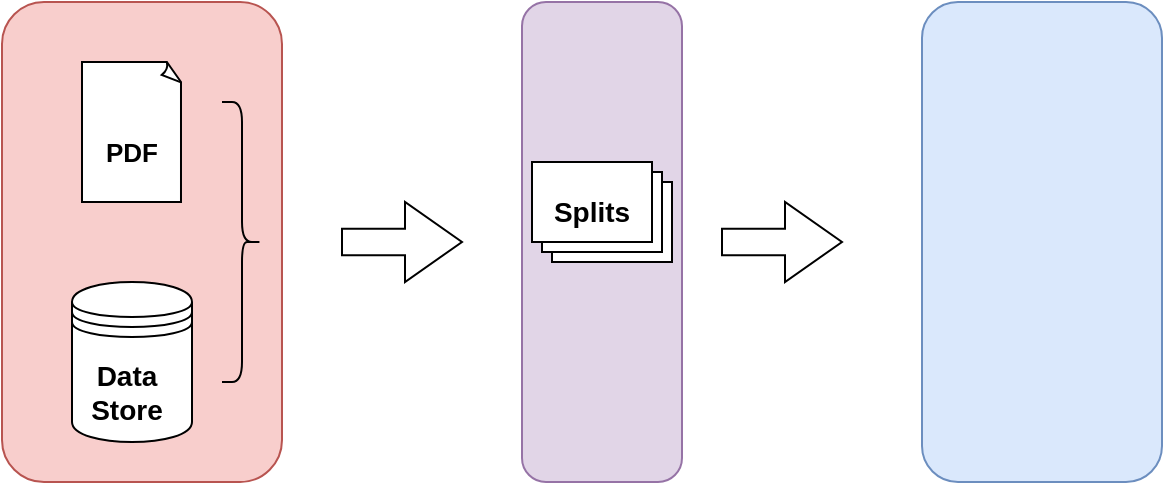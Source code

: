 <mxfile version="25.0.3">
  <diagram name="Page-1" id="vKZ-V5K5pDfOQ2ss4dRj">
    <mxGraphModel dx="794" dy="418" grid="1" gridSize="10" guides="1" tooltips="1" connect="1" arrows="1" fold="1" page="1" pageScale="1" pageWidth="850" pageHeight="1100" math="0" shadow="0">
      <root>
        <mxCell id="0" />
        <mxCell id="1" parent="0" />
        <mxCell id="f3LMZ3NK-MsZDFltU_R9-1" value="" style="rounded=1;whiteSpace=wrap;html=1;fillColor=#f8cecc;strokeColor=#b85450;" vertex="1" parent="1">
          <mxGeometry x="20" y="120" width="140" height="240" as="geometry" />
        </mxCell>
        <mxCell id="f3LMZ3NK-MsZDFltU_R9-2" value="" style="whiteSpace=wrap;html=1;shape=mxgraph.basic.document;" vertex="1" parent="1">
          <mxGeometry x="60" y="150" width="50" height="70" as="geometry" />
        </mxCell>
        <mxCell id="f3LMZ3NK-MsZDFltU_R9-3" value="" style="shape=datastore;whiteSpace=wrap;html=1;" vertex="1" parent="1">
          <mxGeometry x="55" y="260" width="60" height="80" as="geometry" />
        </mxCell>
        <mxCell id="f3LMZ3NK-MsZDFltU_R9-4" value="&lt;font style=&quot;font-size: 13px;&quot;&gt;&lt;b&gt;PDF&lt;/b&gt;&lt;/font&gt;" style="text;html=1;align=center;verticalAlign=middle;whiteSpace=wrap;rounded=0;" vertex="1" parent="1">
          <mxGeometry x="55" y="180" width="60" height="30" as="geometry" />
        </mxCell>
        <mxCell id="f3LMZ3NK-MsZDFltU_R9-5" value="&lt;font style=&quot;font-size: 14px;&quot;&gt;&lt;b&gt;Data Store&lt;/b&gt;&lt;/font&gt;" style="text;html=1;align=center;verticalAlign=middle;whiteSpace=wrap;rounded=0;" vertex="1" parent="1">
          <mxGeometry x="50" y="300" width="65" height="30" as="geometry" />
        </mxCell>
        <mxCell id="f3LMZ3NK-MsZDFltU_R9-6" value="" style="shape=curlyBracket;whiteSpace=wrap;html=1;rounded=1;flipH=1;labelPosition=right;verticalLabelPosition=middle;align=left;verticalAlign=middle;" vertex="1" parent="1">
          <mxGeometry x="130" y="170" width="20" height="140" as="geometry" />
        </mxCell>
        <mxCell id="f3LMZ3NK-MsZDFltU_R9-7" value="" style="rounded=1;whiteSpace=wrap;html=1;fillColor=#e1d5e7;strokeColor=#9673a6;" vertex="1" parent="1">
          <mxGeometry x="280" y="120" width="80" height="240" as="geometry" />
        </mxCell>
        <mxCell id="f3LMZ3NK-MsZDFltU_R9-8" value="" style="verticalLabelPosition=bottom;verticalAlign=top;html=1;shape=mxgraph.basic.layered_rect;dx=10;outlineConnect=0;whiteSpace=wrap;" vertex="1" parent="1">
          <mxGeometry x="285" y="200" width="70" height="50" as="geometry" />
        </mxCell>
        <mxCell id="f3LMZ3NK-MsZDFltU_R9-9" value="&lt;font style=&quot;font-size: 14px;&quot;&gt;&lt;b&gt;Splits&lt;/b&gt;&lt;/font&gt;" style="text;html=1;align=center;verticalAlign=middle;whiteSpace=wrap;rounded=0;" vertex="1" parent="1">
          <mxGeometry x="285" y="210" width="60" height="30" as="geometry" />
        </mxCell>
        <mxCell id="f3LMZ3NK-MsZDFltU_R9-10" value="" style="shape=singleArrow;whiteSpace=wrap;html=1;arrowWidth=0.333;arrowSize=0.475;" vertex="1" parent="1">
          <mxGeometry x="190" y="220" width="60" height="40" as="geometry" />
        </mxCell>
        <mxCell id="f3LMZ3NK-MsZDFltU_R9-11" value="" style="rounded=1;whiteSpace=wrap;html=1;fillColor=#dae8fc;strokeColor=#6c8ebf;" vertex="1" parent="1">
          <mxGeometry x="480" y="120" width="120" height="240" as="geometry" />
        </mxCell>
        <mxCell id="f3LMZ3NK-MsZDFltU_R9-12" value="" style="shape=singleArrow;whiteSpace=wrap;html=1;arrowWidth=0.333;arrowSize=0.475;" vertex="1" parent="1">
          <mxGeometry x="380" y="220" width="60" height="40" as="geometry" />
        </mxCell>
      </root>
    </mxGraphModel>
  </diagram>
</mxfile>
